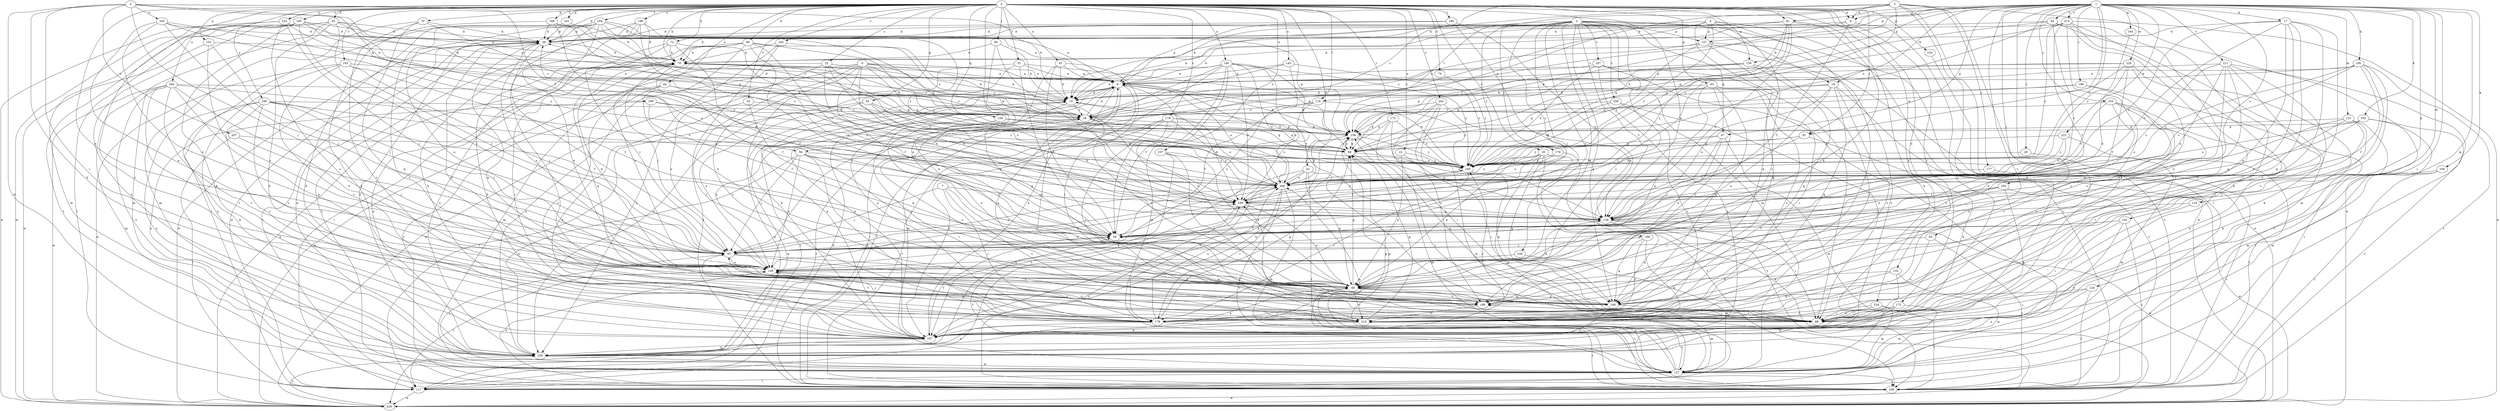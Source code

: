 strict digraph  {
0;
1;
2;
3;
4;
5;
6;
7;
8;
9;
17;
18;
19;
20;
22;
25;
28;
29;
32;
35;
38;
43;
44;
48;
51;
52;
54;
56;
58;
62;
63;
67;
68;
70;
72;
74;
78;
81;
88;
89;
91;
93;
97;
99;
100;
102;
104;
106;
107;
116;
117;
118;
121;
124;
127;
132;
138;
140;
145;
146;
148;
152;
154;
156;
157;
158;
159;
161;
164;
168;
172;
173;
176;
177;
178;
179;
182;
184;
185;
186;
187;
188;
189;
190;
193;
198;
199;
204;
205;
206;
207;
208;
211;
213;
219;
222;
226;
229;
232;
234;
237;
238;
239;
240;
242;
249;
250;
255;
258;
259;
0 -> 8  [label=a];
0 -> 20  [label=c];
0 -> 22  [label=c];
0 -> 25  [label=c];
0 -> 32  [label=d];
0 -> 35  [label=d];
0 -> 38  [label=d];
0 -> 43  [label=e];
0 -> 44  [label=e];
0 -> 48  [label=e];
0 -> 51  [label=f];
0 -> 52  [label=f];
0 -> 62  [label=g];
0 -> 63  [label=g];
0 -> 70  [label=h];
0 -> 72  [label=h];
0 -> 74  [label=h];
0 -> 78  [label=h];
0 -> 81  [label=i];
0 -> 89  [label=j];
0 -> 91  [label=j];
0 -> 99  [label=k];
0 -> 116  [label=l];
0 -> 132  [label=n];
0 -> 138  [label=n];
0 -> 140  [label=o];
0 -> 145  [label=o];
0 -> 146  [label=o];
0 -> 148  [label=o];
0 -> 152  [label=p];
0 -> 154  [label=p];
0 -> 156  [label=p];
0 -> 159  [label=q];
0 -> 161  [label=q];
0 -> 172  [label=r];
0 -> 173  [label=r];
0 -> 179  [label=s];
0 -> 182  [label=s];
0 -> 184  [label=s];
0 -> 185  [label=s];
0 -> 189  [label=t];
0 -> 190  [label=t];
0 -> 193  [label=t];
0 -> 204  [label=u];
0 -> 232  [label=x];
0 -> 234  [label=x];
0 -> 237  [label=x];
0 -> 240  [label=y];
0 -> 242  [label=y];
1 -> 8  [label=a];
1 -> 17  [label=b];
1 -> 18  [label=b];
1 -> 28  [label=c];
1 -> 29  [label=c];
1 -> 54  [label=f];
1 -> 67  [label=g];
1 -> 78  [label=h];
1 -> 81  [label=i];
1 -> 88  [label=i];
1 -> 91  [label=j];
1 -> 93  [label=j];
1 -> 100  [label=k];
1 -> 102  [label=k];
1 -> 104  [label=k];
1 -> 106  [label=k];
1 -> 107  [label=k];
1 -> 118  [label=m];
1 -> 121  [label=m];
1 -> 124  [label=m];
1 -> 156  [label=p];
1 -> 157  [label=p];
1 -> 164  [label=q];
1 -> 186  [label=s];
1 -> 211  [label=v];
1 -> 213  [label=v];
1 -> 219  [label=v];
1 -> 222  [label=w];
1 -> 226  [label=w];
1 -> 249  [label=y];
1 -> 250  [label=z];
1 -> 255  [label=z];
2 -> 18  [label=b];
2 -> 19  [label=b];
2 -> 48  [label=e];
2 -> 67  [label=g];
2 -> 97  [label=j];
2 -> 116  [label=l];
2 -> 127  [label=m];
2 -> 157  [label=p];
2 -> 168  [label=q];
2 -> 176  [label=r];
2 -> 187  [label=s];
2 -> 188  [label=s];
2 -> 198  [label=t];
2 -> 229  [label=w];
2 -> 238  [label=x];
2 -> 249  [label=y];
2 -> 258  [label=z];
2 -> 259  [label=z];
3 -> 19  [label=b];
3 -> 56  [label=f];
3 -> 88  [label=i];
3 -> 97  [label=j];
3 -> 107  [label=k];
3 -> 127  [label=m];
3 -> 205  [label=u];
3 -> 206  [label=u];
3 -> 207  [label=u];
3 -> 208  [label=u];
4 -> 38  [label=d];
4 -> 56  [label=f];
4 -> 157  [label=p];
4 -> 168  [label=q];
4 -> 188  [label=s];
4 -> 199  [label=t];
4 -> 219  [label=v];
4 -> 249  [label=y];
5 -> 8  [label=a];
5 -> 9  [label=a];
5 -> 19  [label=b];
5 -> 29  [label=c];
5 -> 88  [label=i];
5 -> 107  [label=k];
5 -> 117  [label=l];
5 -> 158  [label=p];
5 -> 177  [label=r];
5 -> 229  [label=w];
5 -> 249  [label=y];
6 -> 9  [label=a];
6 -> 19  [label=b];
6 -> 29  [label=c];
6 -> 58  [label=f];
6 -> 68  [label=g];
6 -> 138  [label=n];
6 -> 158  [label=p];
6 -> 178  [label=r];
6 -> 219  [label=v];
6 -> 229  [label=w];
6 -> 239  [label=x];
7 -> 48  [label=e];
7 -> 97  [label=j];
7 -> 178  [label=r];
7 -> 219  [label=v];
7 -> 259  [label=z];
8 -> 38  [label=d];
8 -> 58  [label=f];
8 -> 88  [label=i];
8 -> 158  [label=p];
9 -> 19  [label=b];
9 -> 48  [label=e];
9 -> 107  [label=k];
9 -> 127  [label=m];
9 -> 158  [label=p];
9 -> 188  [label=s];
9 -> 199  [label=t];
9 -> 208  [label=u];
17 -> 38  [label=d];
17 -> 48  [label=e];
17 -> 168  [label=q];
17 -> 178  [label=r];
17 -> 188  [label=s];
17 -> 208  [label=u];
17 -> 219  [label=v];
17 -> 259  [label=z];
18 -> 19  [label=b];
18 -> 48  [label=e];
18 -> 68  [label=g];
18 -> 138  [label=n];
18 -> 168  [label=q];
18 -> 199  [label=t];
18 -> 219  [label=v];
19 -> 29  [label=c];
19 -> 38  [label=d];
19 -> 78  [label=h];
19 -> 117  [label=l];
19 -> 199  [label=t];
19 -> 229  [label=w];
20 -> 48  [label=e];
20 -> 58  [label=f];
20 -> 127  [label=m];
20 -> 168  [label=q];
20 -> 199  [label=t];
20 -> 208  [label=u];
20 -> 229  [label=w];
20 -> 249  [label=y];
22 -> 48  [label=e];
22 -> 88  [label=i];
22 -> 249  [label=y];
25 -> 9  [label=a];
25 -> 68  [label=g];
25 -> 127  [label=m];
25 -> 138  [label=n];
25 -> 148  [label=o];
25 -> 259  [label=z];
28 -> 127  [label=m];
28 -> 249  [label=y];
29 -> 9  [label=a];
29 -> 48  [label=e];
29 -> 68  [label=g];
29 -> 117  [label=l];
29 -> 148  [label=o];
29 -> 158  [label=p];
32 -> 48  [label=e];
32 -> 88  [label=i];
32 -> 178  [label=r];
32 -> 199  [label=t];
32 -> 208  [label=u];
32 -> 239  [label=x];
35 -> 38  [label=d];
35 -> 78  [label=h];
35 -> 97  [label=j];
35 -> 107  [label=k];
35 -> 117  [label=l];
35 -> 127  [label=m];
35 -> 239  [label=x];
35 -> 259  [label=z];
38 -> 78  [label=h];
38 -> 97  [label=j];
38 -> 148  [label=o];
38 -> 168  [label=q];
38 -> 199  [label=t];
38 -> 229  [label=w];
43 -> 9  [label=a];
43 -> 19  [label=b];
43 -> 58  [label=f];
43 -> 88  [label=i];
43 -> 168  [label=q];
44 -> 19  [label=b];
44 -> 29  [label=c];
44 -> 178  [label=r];
44 -> 199  [label=t];
44 -> 229  [label=w];
48 -> 68  [label=g];
48 -> 138  [label=n];
48 -> 168  [label=q];
48 -> 188  [label=s];
48 -> 199  [label=t];
48 -> 219  [label=v];
51 -> 9  [label=a];
51 -> 58  [label=f];
51 -> 107  [label=k];
51 -> 158  [label=p];
51 -> 239  [label=x];
52 -> 29  [label=c];
52 -> 107  [label=k];
52 -> 168  [label=q];
54 -> 38  [label=d];
54 -> 68  [label=g];
54 -> 88  [label=i];
54 -> 158  [label=p];
54 -> 219  [label=v];
54 -> 259  [label=z];
56 -> 58  [label=f];
56 -> 88  [label=i];
56 -> 97  [label=j];
56 -> 148  [label=o];
56 -> 178  [label=r];
56 -> 208  [label=u];
56 -> 239  [label=x];
56 -> 249  [label=y];
58 -> 97  [label=j];
62 -> 29  [label=c];
62 -> 117  [label=l];
62 -> 138  [label=n];
62 -> 148  [label=o];
62 -> 208  [label=u];
63 -> 19  [label=b];
63 -> 48  [label=e];
63 -> 58  [label=f];
63 -> 168  [label=q];
63 -> 178  [label=r];
63 -> 188  [label=s];
63 -> 219  [label=v];
67 -> 68  [label=g];
67 -> 97  [label=j];
67 -> 127  [label=m];
67 -> 148  [label=o];
67 -> 249  [label=y];
68 -> 19  [label=b];
68 -> 127  [label=m];
68 -> 158  [label=p];
68 -> 249  [label=y];
70 -> 38  [label=d];
70 -> 127  [label=m];
70 -> 168  [label=q];
70 -> 219  [label=v];
70 -> 249  [label=y];
72 -> 58  [label=f];
72 -> 78  [label=h];
72 -> 97  [label=j];
72 -> 107  [label=k];
72 -> 138  [label=n];
74 -> 249  [label=y];
78 -> 9  [label=a];
78 -> 29  [label=c];
78 -> 58  [label=f];
78 -> 97  [label=j];
78 -> 168  [label=q];
78 -> 178  [label=r];
78 -> 239  [label=x];
81 -> 19  [label=b];
81 -> 38  [label=d];
81 -> 48  [label=e];
81 -> 68  [label=g];
81 -> 78  [label=h];
81 -> 107  [label=k];
81 -> 138  [label=n];
81 -> 249  [label=y];
81 -> 259  [label=z];
88 -> 9  [label=a];
88 -> 29  [label=c];
88 -> 58  [label=f];
88 -> 158  [label=p];
88 -> 188  [label=s];
88 -> 259  [label=z];
89 -> 19  [label=b];
89 -> 48  [label=e];
89 -> 78  [label=h];
89 -> 259  [label=z];
91 -> 68  [label=g];
91 -> 107  [label=k];
91 -> 138  [label=n];
91 -> 208  [label=u];
93 -> 97  [label=j];
93 -> 199  [label=t];
93 -> 219  [label=v];
97 -> 148  [label=o];
97 -> 168  [label=q];
97 -> 188  [label=s];
97 -> 208  [label=u];
97 -> 219  [label=v];
97 -> 259  [label=z];
99 -> 29  [label=c];
99 -> 48  [label=e];
99 -> 58  [label=f];
99 -> 78  [label=h];
99 -> 117  [label=l];
99 -> 138  [label=n];
99 -> 148  [label=o];
99 -> 239  [label=x];
99 -> 249  [label=y];
100 -> 127  [label=m];
100 -> 138  [label=n];
100 -> 158  [label=p];
100 -> 199  [label=t];
100 -> 208  [label=u];
102 -> 58  [label=f];
102 -> 88  [label=i];
102 -> 97  [label=j];
102 -> 199  [label=t];
102 -> 239  [label=x];
104 -> 88  [label=i];
104 -> 199  [label=t];
104 -> 208  [label=u];
106 -> 9  [label=a];
106 -> 19  [label=b];
106 -> 58  [label=f];
106 -> 88  [label=i];
106 -> 188  [label=s];
106 -> 199  [label=t];
106 -> 208  [label=u];
106 -> 259  [label=z];
107 -> 9  [label=a];
107 -> 48  [label=e];
107 -> 58  [label=f];
107 -> 239  [label=x];
107 -> 249  [label=y];
116 -> 29  [label=c];
116 -> 58  [label=f];
116 -> 249  [label=y];
116 -> 259  [label=z];
117 -> 9  [label=a];
117 -> 38  [label=d];
117 -> 229  [label=w];
118 -> 88  [label=i];
118 -> 138  [label=n];
121 -> 97  [label=j];
121 -> 107  [label=k];
121 -> 127  [label=m];
121 -> 138  [label=n];
121 -> 158  [label=p];
121 -> 178  [label=r];
124 -> 88  [label=i];
124 -> 168  [label=q];
124 -> 199  [label=t];
124 -> 239  [label=x];
127 -> 48  [label=e];
127 -> 58  [label=f];
127 -> 97  [label=j];
127 -> 117  [label=l];
127 -> 158  [label=p];
127 -> 199  [label=t];
127 -> 208  [label=u];
127 -> 219  [label=v];
132 -> 48  [label=e];
132 -> 88  [label=i];
132 -> 127  [label=m];
132 -> 219  [label=v];
138 -> 58  [label=f];
138 -> 88  [label=i];
138 -> 168  [label=q];
138 -> 229  [label=w];
140 -> 9  [label=a];
140 -> 19  [label=b];
140 -> 58  [label=f];
140 -> 68  [label=g];
140 -> 97  [label=j];
140 -> 107  [label=k];
140 -> 127  [label=m];
140 -> 138  [label=n];
140 -> 208  [label=u];
140 -> 249  [label=y];
140 -> 259  [label=z];
145 -> 9  [label=a];
145 -> 29  [label=c];
145 -> 148  [label=o];
145 -> 249  [label=y];
146 -> 38  [label=d];
146 -> 78  [label=h];
146 -> 107  [label=k];
146 -> 199  [label=t];
146 -> 239  [label=x];
146 -> 249  [label=y];
146 -> 259  [label=z];
148 -> 48  [label=e];
148 -> 78  [label=h];
148 -> 117  [label=l];
148 -> 208  [label=u];
148 -> 219  [label=v];
152 -> 78  [label=h];
152 -> 97  [label=j];
152 -> 148  [label=o];
152 -> 229  [label=w];
154 -> 199  [label=t];
156 -> 9  [label=a];
156 -> 68  [label=g];
156 -> 158  [label=p];
156 -> 168  [label=q];
156 -> 219  [label=v];
157 -> 29  [label=c];
157 -> 78  [label=h];
157 -> 168  [label=q];
157 -> 229  [label=w];
157 -> 239  [label=x];
157 -> 249  [label=y];
158 -> 68  [label=g];
158 -> 107  [label=k];
158 -> 138  [label=n];
158 -> 249  [label=y];
159 -> 48  [label=e];
159 -> 68  [label=g];
159 -> 158  [label=p];
159 -> 188  [label=s];
161 -> 9  [label=a];
161 -> 38  [label=d];
161 -> 107  [label=k];
164 -> 249  [label=y];
168 -> 48  [label=e];
168 -> 127  [label=m];
168 -> 239  [label=x];
172 -> 88  [label=i];
172 -> 127  [label=m];
172 -> 219  [label=v];
172 -> 239  [label=x];
173 -> 88  [label=i];
173 -> 107  [label=k];
173 -> 138  [label=n];
173 -> 158  [label=p];
173 -> 249  [label=y];
176 -> 199  [label=t];
176 -> 208  [label=u];
176 -> 249  [label=y];
177 -> 199  [label=t];
177 -> 208  [label=u];
178 -> 9  [label=a];
178 -> 68  [label=g];
178 -> 148  [label=o];
178 -> 199  [label=t];
178 -> 208  [label=u];
178 -> 239  [label=x];
179 -> 58  [label=f];
179 -> 107  [label=k];
179 -> 158  [label=p];
179 -> 199  [label=t];
179 -> 208  [label=u];
179 -> 219  [label=v];
179 -> 259  [label=z];
182 -> 78  [label=h];
182 -> 199  [label=t];
182 -> 239  [label=x];
182 -> 259  [label=z];
184 -> 9  [label=a];
184 -> 38  [label=d];
184 -> 48  [label=e];
184 -> 68  [label=g];
184 -> 88  [label=i];
184 -> 117  [label=l];
184 -> 148  [label=o];
184 -> 158  [label=p];
184 -> 208  [label=u];
184 -> 219  [label=v];
185 -> 9  [label=a];
185 -> 38  [label=d];
185 -> 97  [label=j];
185 -> 107  [label=k];
185 -> 127  [label=m];
185 -> 158  [label=p];
185 -> 199  [label=t];
185 -> 229  [label=w];
186 -> 19  [label=b];
186 -> 48  [label=e];
186 -> 158  [label=p];
186 -> 199  [label=t];
187 -> 9  [label=a];
187 -> 88  [label=i];
187 -> 117  [label=l];
187 -> 239  [label=x];
187 -> 249  [label=y];
188 -> 38  [label=d];
188 -> 88  [label=i];
188 -> 178  [label=r];
188 -> 219  [label=v];
189 -> 29  [label=c];
189 -> 38  [label=d];
189 -> 68  [label=g];
189 -> 78  [label=h];
189 -> 107  [label=k];
189 -> 208  [label=u];
190 -> 9  [label=a];
190 -> 38  [label=d];
190 -> 58  [label=f];
190 -> 138  [label=n];
193 -> 9  [label=a];
193 -> 58  [label=f];
193 -> 97  [label=j];
193 -> 178  [label=r];
193 -> 229  [label=w];
193 -> 239  [label=x];
198 -> 97  [label=j];
198 -> 107  [label=k];
198 -> 168  [label=q];
198 -> 178  [label=r];
199 -> 19  [label=b];
199 -> 148  [label=o];
199 -> 229  [label=w];
199 -> 259  [label=z];
204 -> 19  [label=b];
204 -> 48  [label=e];
204 -> 127  [label=m];
204 -> 168  [label=q];
204 -> 178  [label=r];
204 -> 208  [label=u];
204 -> 219  [label=v];
204 -> 229  [label=w];
204 -> 239  [label=x];
205 -> 9  [label=a];
205 -> 38  [label=d];
205 -> 48  [label=e];
205 -> 97  [label=j];
205 -> 148  [label=o];
205 -> 249  [label=y];
206 -> 29  [label=c];
206 -> 58  [label=f];
206 -> 239  [label=x];
206 -> 249  [label=y];
207 -> 68  [label=g];
207 -> 97  [label=j];
207 -> 117  [label=l];
208 -> 9  [label=a];
208 -> 78  [label=h];
208 -> 127  [label=m];
208 -> 158  [label=p];
208 -> 178  [label=r];
208 -> 199  [label=t];
208 -> 259  [label=z];
211 -> 9  [label=a];
211 -> 48  [label=e];
211 -> 88  [label=i];
211 -> 107  [label=k];
211 -> 117  [label=l];
211 -> 138  [label=n];
211 -> 188  [label=s];
211 -> 259  [label=z];
213 -> 38  [label=d];
213 -> 58  [label=f];
213 -> 68  [label=g];
213 -> 107  [label=k];
213 -> 127  [label=m];
213 -> 148  [label=o];
213 -> 219  [label=v];
213 -> 229  [label=w];
213 -> 249  [label=y];
219 -> 68  [label=g];
219 -> 97  [label=j];
219 -> 107  [label=k];
219 -> 148  [label=o];
222 -> 68  [label=g];
222 -> 199  [label=t];
222 -> 208  [label=u];
222 -> 249  [label=y];
226 -> 9  [label=a];
226 -> 29  [label=c];
226 -> 48  [label=e];
226 -> 58  [label=f];
226 -> 117  [label=l];
226 -> 138  [label=n];
226 -> 158  [label=p];
229 -> 78  [label=h];
229 -> 239  [label=x];
232 -> 29  [label=c];
232 -> 38  [label=d];
232 -> 97  [label=j];
232 -> 188  [label=s];
232 -> 219  [label=v];
232 -> 229  [label=w];
234 -> 88  [label=i];
234 -> 127  [label=m];
234 -> 178  [label=r];
234 -> 199  [label=t];
237 -> 48  [label=e];
237 -> 107  [label=k];
237 -> 188  [label=s];
237 -> 249  [label=y];
238 -> 127  [label=m];
238 -> 148  [label=o];
239 -> 38  [label=d];
239 -> 68  [label=g];
239 -> 127  [label=m];
240 -> 29  [label=c];
240 -> 58  [label=f];
240 -> 97  [label=j];
240 -> 107  [label=k];
240 -> 188  [label=s];
240 -> 208  [label=u];
240 -> 219  [label=v];
240 -> 239  [label=x];
242 -> 29  [label=c];
242 -> 68  [label=g];
242 -> 117  [label=l];
242 -> 138  [label=n];
242 -> 188  [label=s];
242 -> 229  [label=w];
249 -> 9  [label=a];
249 -> 168  [label=q];
249 -> 178  [label=r];
249 -> 208  [label=u];
250 -> 107  [label=k];
250 -> 138  [label=n];
250 -> 148  [label=o];
250 -> 229  [label=w];
250 -> 259  [label=z];
255 -> 29  [label=c];
255 -> 178  [label=r];
255 -> 188  [label=s];
255 -> 208  [label=u];
255 -> 219  [label=v];
255 -> 239  [label=x];
258 -> 29  [label=c];
258 -> 88  [label=i];
258 -> 178  [label=r];
258 -> 249  [label=y];
259 -> 19  [label=b];
259 -> 38  [label=d];
259 -> 48  [label=e];
259 -> 117  [label=l];
259 -> 138  [label=n];
259 -> 249  [label=y];
}
